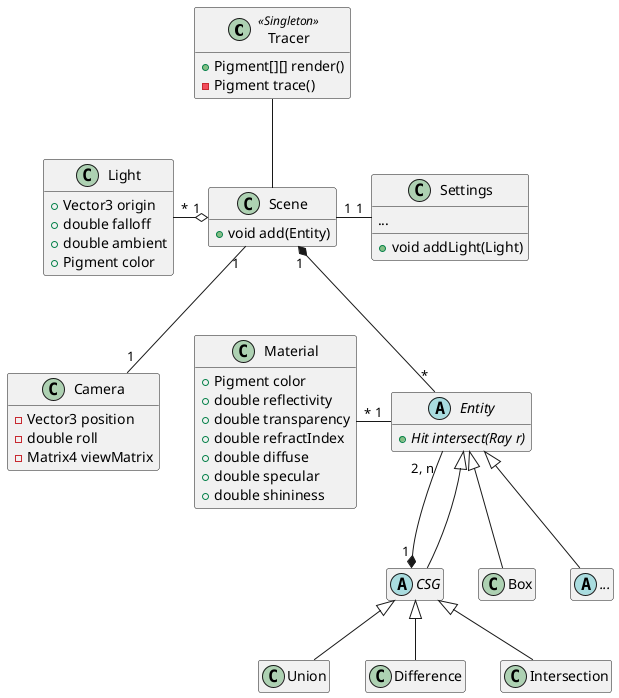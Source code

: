 @startuml

' TODO: separate Entity into its own diagram

set namespaceSeparator none
hide empty members

class Tracer <<Singleton>> {
    + Pigment[][] render()
    - Pigment trace()
}

hide Tracer fields

class Scene {
    + void add(Entity)
}

hide Scene fields

class Settings {
    ...
    + void addLight(Light)
}

class Light {
    + Vector3 origin
    + double falloff
    + double ambient
    + Pigment color
}

hide Light methods

abstract class Entity {
    + {abstract} Hit intersect(Ray r)
}

hide Entity attributes

class Material {
    + Pigment color
    + double reflectivity
    + double transparency
    + double refractIndex
    + double diffuse
    + double specular
    + double shininess
}

hide Material methods

class Camera {
    - Vector3 position
    - double roll
    - Matrix4 viewMatrix
}

hide Camera methods


abstract class CSG
class Box
abstract class "..."

class Union
class Difference
class Intersection

Entity "1" -left- "*" Material

Scene "1" o-left- "*" Light
Scene "1" -- "1" Camera
Scene "1" *-- "*" Entity

CSG "1" *-up- "2, n "  Entity

Entity <|-- CSG
Entity <|-- Box
Entity <|-- "..."


Scene "1" -right- "1" Settings
Tracer -- Scene

CSG <|-- Union
CSG <|-- Difference
CSG <|-- Intersection

@enduml